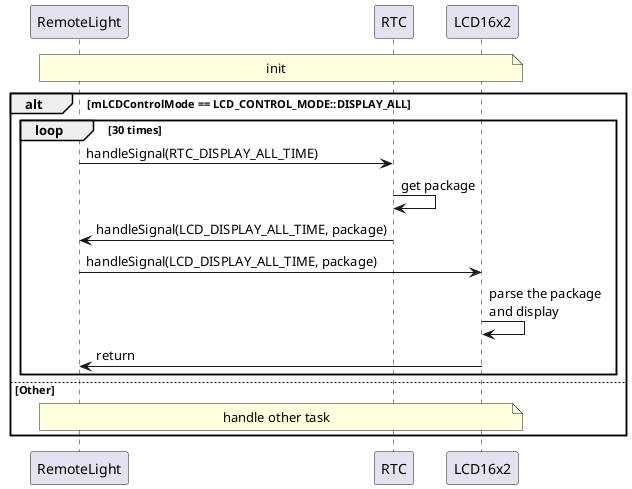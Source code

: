 @startuml
participant RemoteLight
participant RTC
participant LCD16x2

note over RemoteLight, LCD16x2: init

alt mLCDControlMode == LCD_CONTROL_MODE::DISPLAY_ALL
    loop 30 times
        RemoteLight -> RTC : handleSignal(RTC_DISPLAY_ALL_TIME)
        RTC -> RTC : get package
        RTC -> RemoteLight : handleSignal(LCD_DISPLAY_ALL_TIME, package)
        RemoteLight -> LCD16x2 : handleSignal(LCD_DISPLAY_ALL_TIME, package)
        LCD16x2 -> LCD16x2 : parse the package \nand display
        LCD16x2 -> RemoteLight : return
    end
else Other
    note over RemoteLight, LCD16x2: handle other task
end

@enduml
